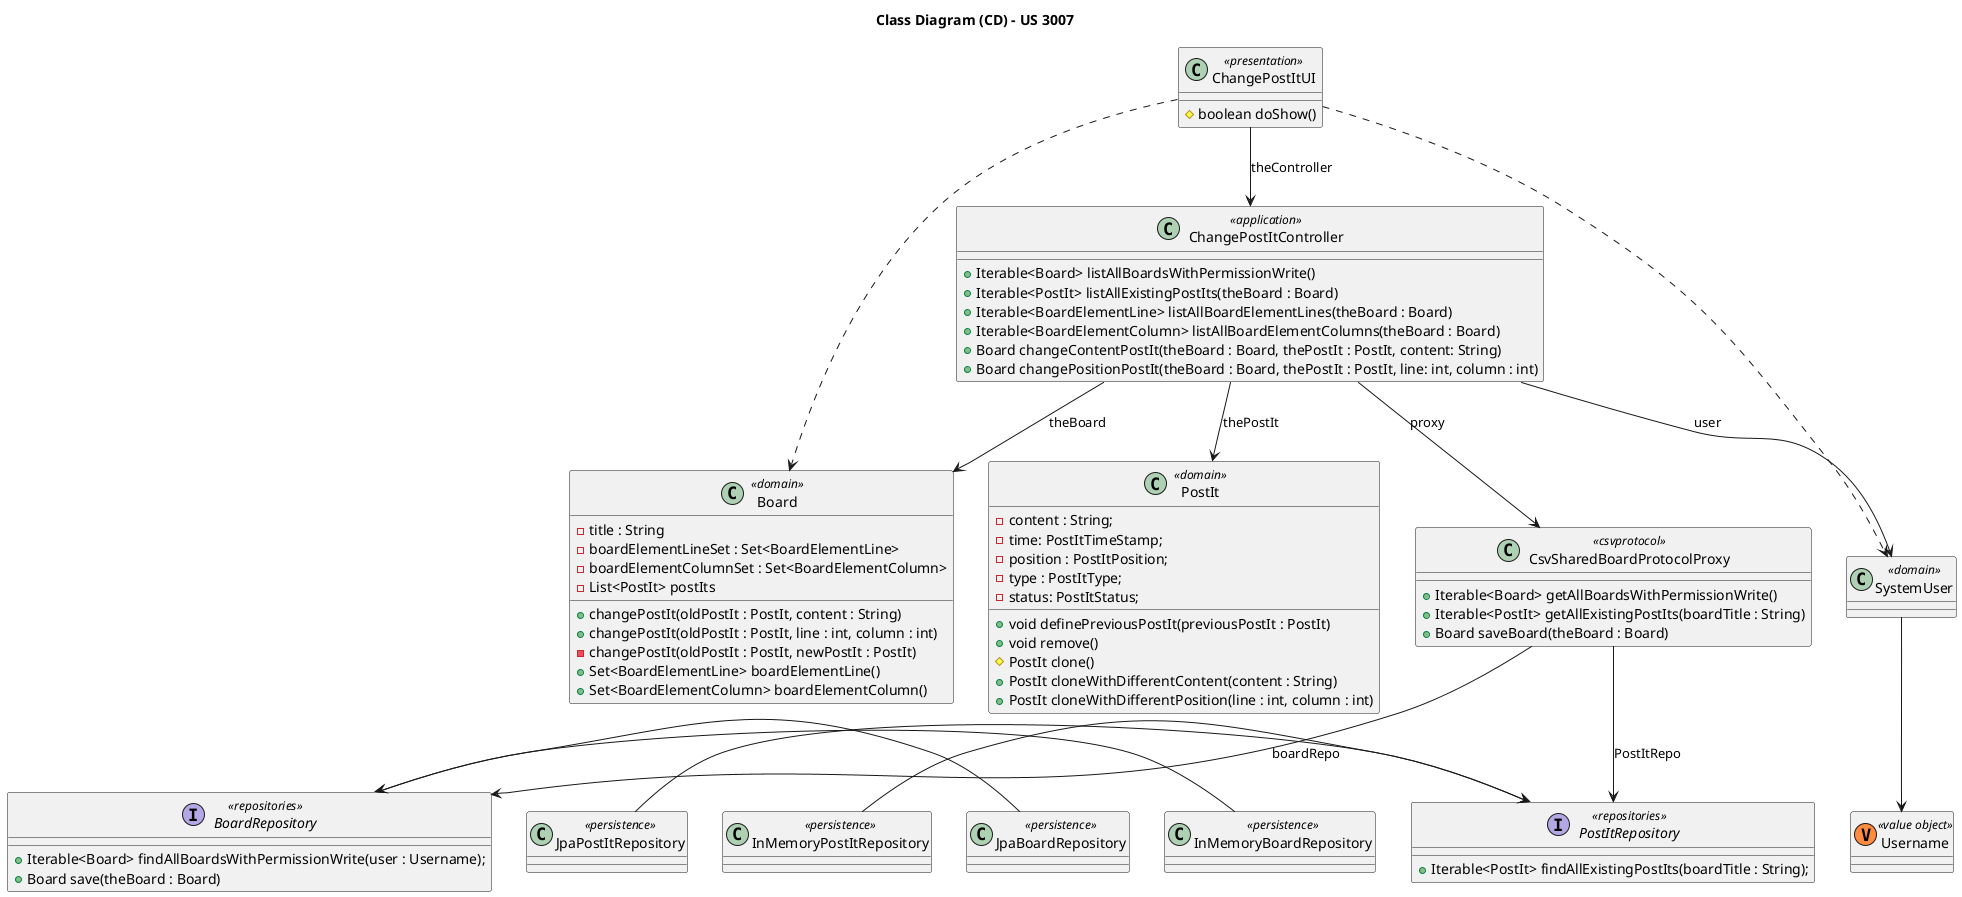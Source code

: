 @startuml

title Class Diagram (CD) - US 3007

'Classes
class ChangePostItUI <<presentation>> {
    #boolean doShow()
}

class JpaBoardRepository <<persistence>> {}
class InMemoryBoardRepository <<persistence>> {}
class JpaPostItRepository <<persistence>> {}
class InMemoryPostItRepository <<persistence>> {}

class Board <<domain>> {
    -title : String
    -boardElementLineSet : Set<BoardElementLine>
    -boardElementColumnSet : Set<BoardElementColumn>
    -List<PostIt> postIts
    +changePostIt(oldPostIt : PostIt, content : String)
    +changePostIt(oldPostIt : PostIt, line : int, column : int)
    -changePostIt(oldPostIt : PostIt, newPostIt : PostIt)
    +Set<BoardElementLine> boardElementLine()
    +Set<BoardElementColumn> boardElementColumn()
}
class PostIt <<domain>> {
    -content : String;
    -time: PostItTimeStamp;
    -position : PostItPosition;
    -type : PostItType;
    -status: PostItStatus;
    +void definePreviousPostIt(previousPostIt : PostIt)
    +void remove()
    #PostIt clone()
    +PostIt cloneWithDifferentContent(content : String)
    +PostIt cloneWithDifferentPosition(line : int, column : int)
}
class SystemUser <<domain>> {}
class Username <<(V, #FF8B40) value object>>

class ChangePostItController <<application>> {
    +Iterable<Board> listAllBoardsWithPermissionWrite()
    +Iterable<PostIt> listAllExistingPostIts(theBoard : Board)
    +Iterable<BoardElementLine> listAllBoardElementLines(theBoard : Board)
    +Iterable<BoardElementColumn> listAllBoardElementColumns(theBoard : Board)
    +Board changeContentPostIt(theBoard : Board, thePostIt : PostIt, content: String)
    +Board changePositionPostIt(theBoard : Board, thePostIt : PostIt, line: int, column : int)
}

interface BoardRepository <<repositories>> {
    +Iterable<Board> findAllBoardsWithPermissionWrite(user : Username);
    +Board save(theBoard : Board)
}

interface PostItRepository <<repositories>> {
    +Iterable<PostIt> findAllExistingPostIts(boardTitle : String);
}

class CsvSharedBoardProtocolProxy <<csvprotocol>> {
    +Iterable<Board> getAllBoardsWithPermissionWrite()
    +Iterable<PostIt> getAllExistingPostIts(boardTitle : String)
    +Board saveBoard(theBoard : Board)
}

'Navigation
ChangePostItUI --> ChangePostItController : theController
ChangePostItController --> CsvSharedBoardProtocolProxy : proxy
ChangePostItController --> SystemUser : user
ChangePostItController --> Board : theBoard
ChangePostItController --> PostIt : thePostIt
CsvSharedBoardProtocolProxy --> PostItRepository : PostItRepo
CsvSharedBoardProtocolProxy --> BoardRepository : boardRepo
SystemUser --> Username
JpaBoardRepository -> BoardRepository
InMemoryBoardRepository -> BoardRepository
JpaPostItRepository -> PostItRepository
InMemoryPostItRepository -> PostItRepository

'Dependencies
ChangePostItUI -[dashed]-> SystemUser
ChangePostItUI -[dashed]-> Board

@enduml
